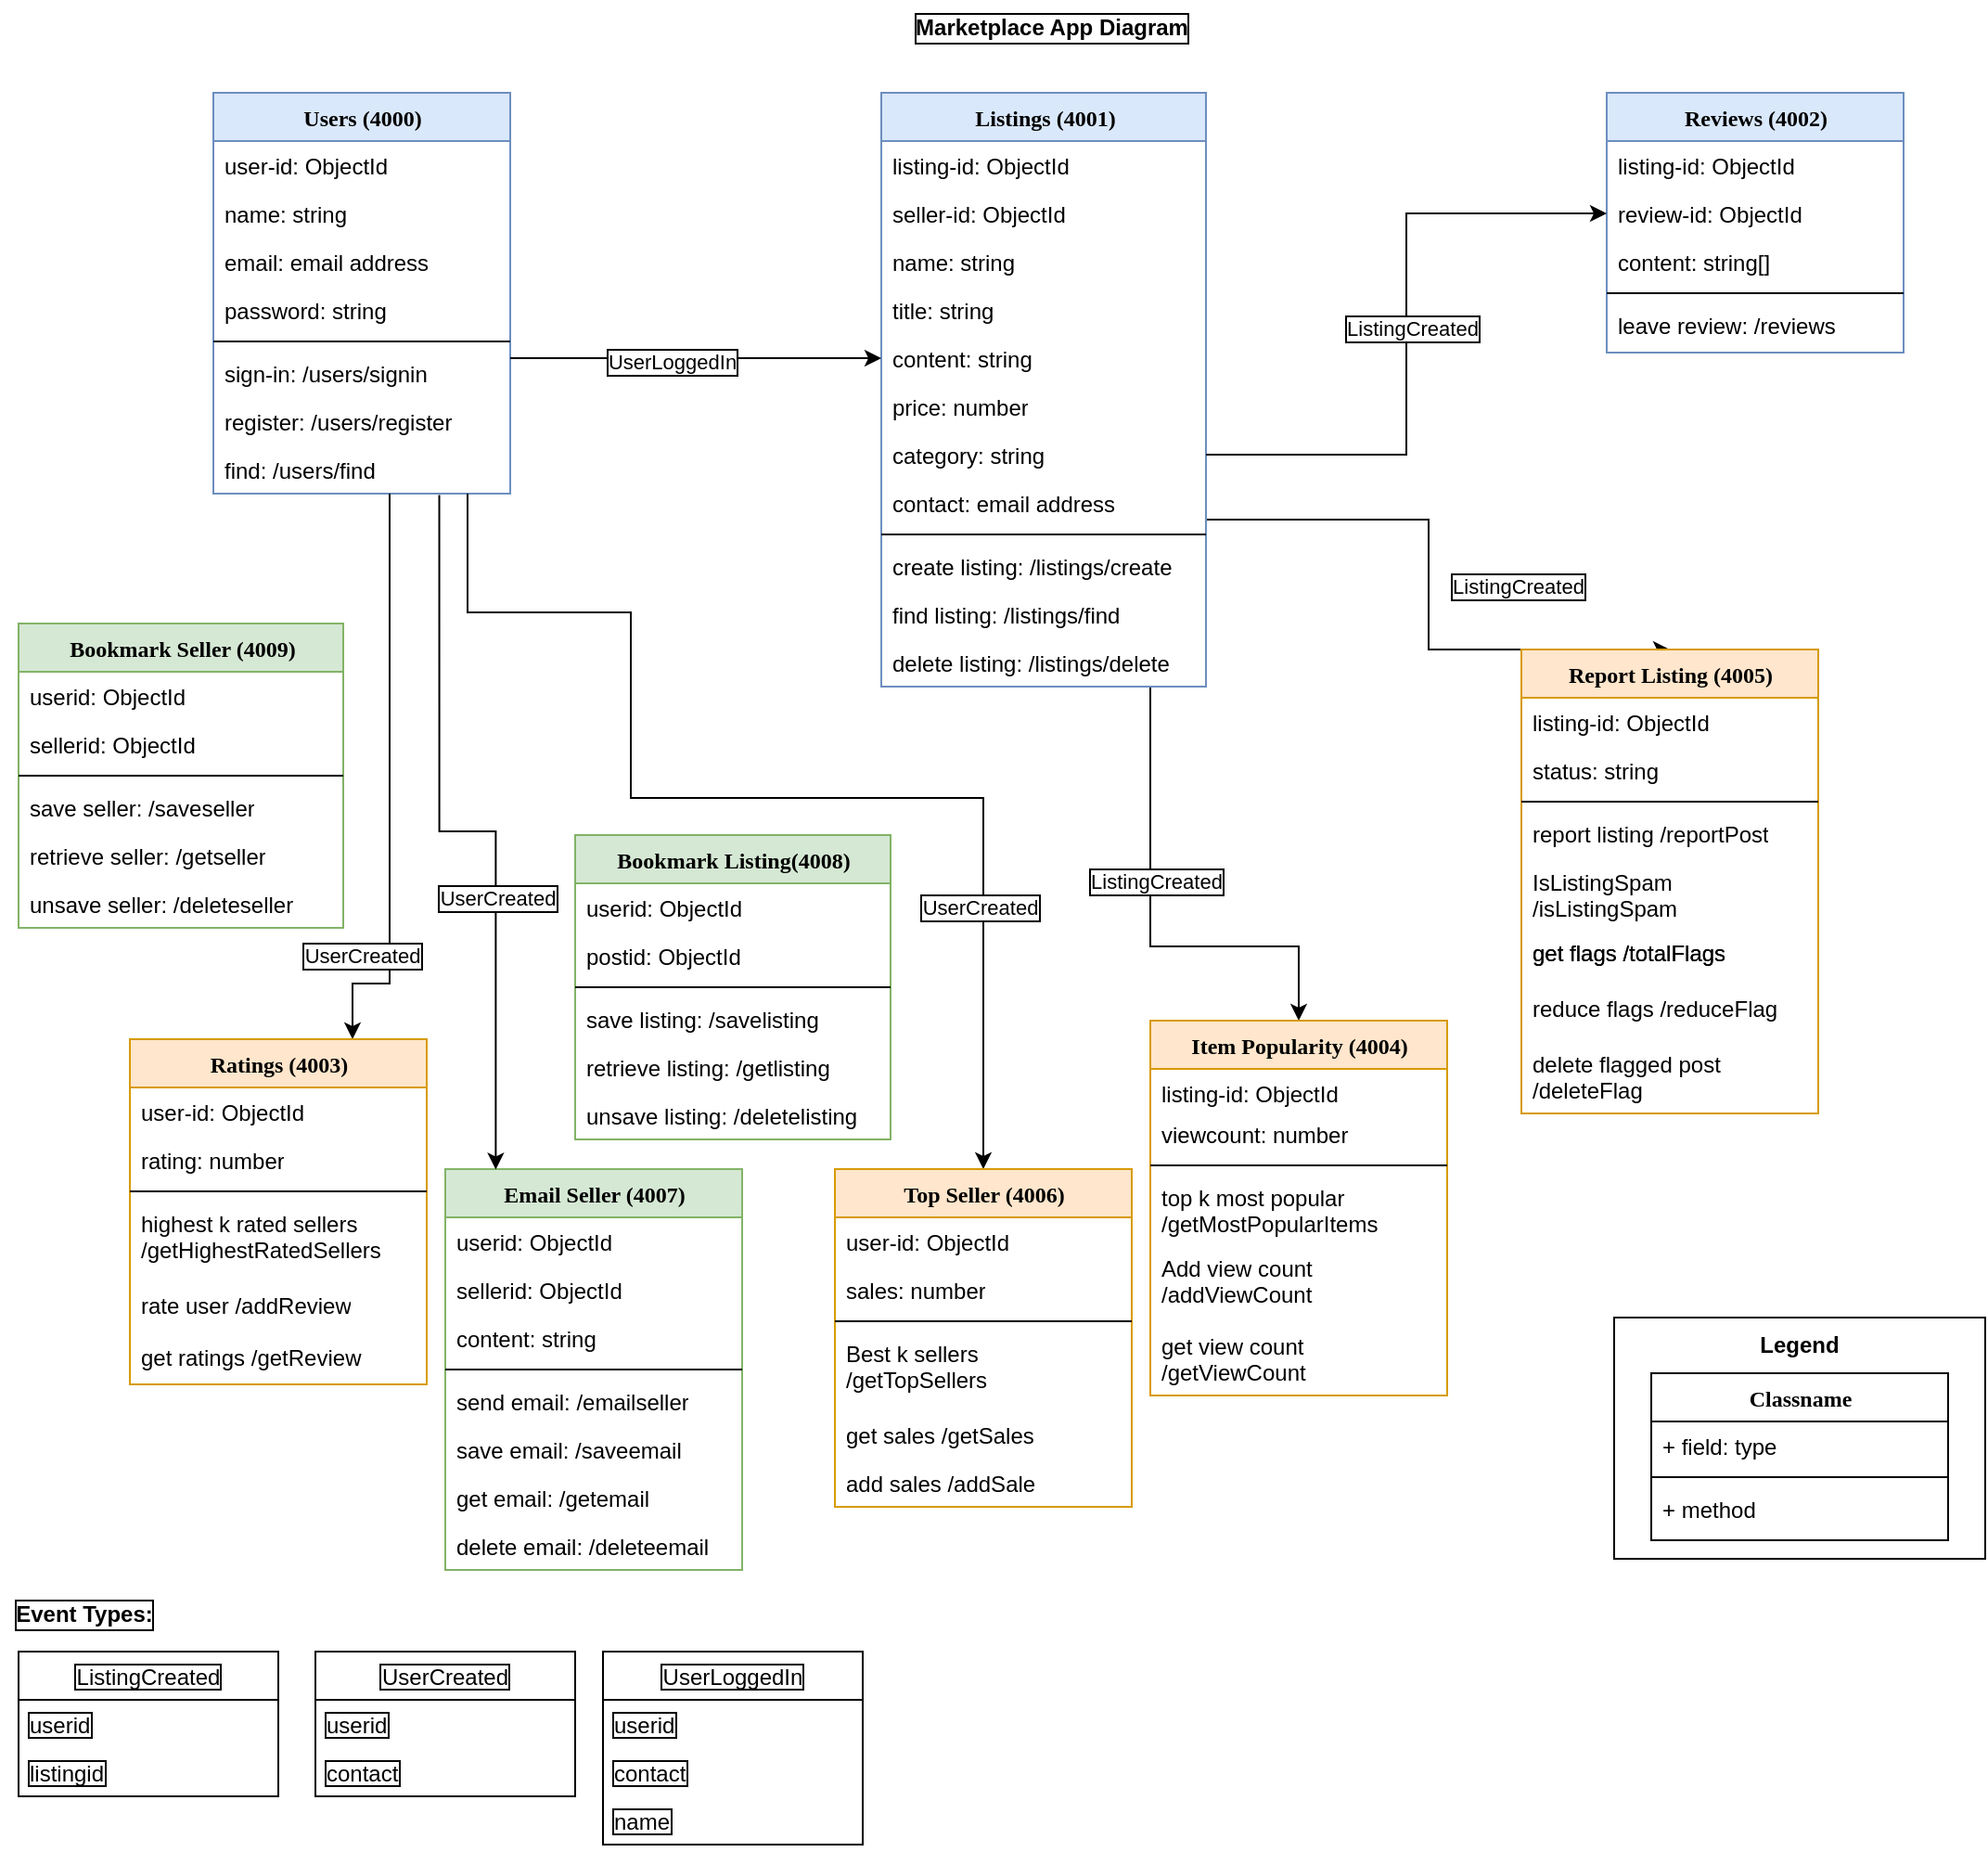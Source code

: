 <mxfile>
    <diagram name="Page-1" id="9f46799a-70d6-7492-0946-bef42562c5a5">
        <mxGraphModel dx="690" dy="275" grid="1" gridSize="10" guides="1" tooltips="1" connect="1" arrows="1" fold="1" page="1" pageScale="1" pageWidth="1100" pageHeight="850" background="none" math="0" shadow="0">
            <root>
                <mxCell id="0"/>
                <mxCell id="1" parent="0"/>
                <mxCell id="qJRTWYBc6lhpywnad3Sx-62" value="" style="whiteSpace=wrap;html=1;rounded=0;fontColor=#000000;labelBorderColor=none;" parent="1" vertex="1">
                    <mxGeometry x="880" y="710" width="200" height="130" as="geometry"/>
                </mxCell>
                <mxCell id="78961159f06e98e8-17" value="Users (4000)" style="swimlane;html=1;fontStyle=1;align=center;verticalAlign=top;childLayout=stackLayout;horizontal=1;startSize=26;horizontalStack=0;resizeParent=1;resizeLast=0;collapsible=1;marginBottom=0;swimlaneFillColor=#ffffff;shadow=0;comic=0;labelBackgroundColor=none;strokeWidth=1;fillColor=#dae8fc;fontFamily=Verdana;fontSize=12;rounded=0;labelBorderColor=none;strokeColor=#6c8ebf;" parent="1" vertex="1">
                    <mxGeometry x="125" y="50" width="160" height="216" as="geometry"/>
                </mxCell>
                <mxCell id="qSxMLoprXzhvyircoqva-6" value="user-id: ObjectId" style="text;html=1;strokeColor=none;fillColor=none;align=left;verticalAlign=top;spacingLeft=4;spacingRight=4;whiteSpace=wrap;overflow=hidden;rotatable=0;points=[[0,0.5],[1,0.5]];portConstraint=eastwest;rounded=0;fontColor=#000000;labelBorderColor=none;" parent="78961159f06e98e8-17" vertex="1">
                    <mxGeometry y="26" width="160" height="26" as="geometry"/>
                </mxCell>
                <mxCell id="78961159f06e98e8-21" value="&lt;div&gt;name: string&lt;/div&gt;&lt;div&gt;&lt;br&gt;&lt;/div&gt;" style="text;html=1;strokeColor=none;fillColor=none;align=left;verticalAlign=top;spacingLeft=4;spacingRight=4;whiteSpace=wrap;overflow=hidden;rotatable=0;points=[[0,0.5],[1,0.5]];portConstraint=eastwest;rounded=0;fontColor=#000000;labelBackgroundColor=none;labelBorderColor=none;" parent="78961159f06e98e8-17" vertex="1">
                    <mxGeometry y="52" width="160" height="26" as="geometry"/>
                </mxCell>
                <mxCell id="78961159f06e98e8-23" value="email: email address" style="text;html=1;strokeColor=none;fillColor=none;align=left;verticalAlign=top;spacingLeft=4;spacingRight=4;whiteSpace=wrap;overflow=hidden;rotatable=0;points=[[0,0.5],[1,0.5]];portConstraint=eastwest;rounded=0;fontColor=#000000;labelBorderColor=none;" parent="78961159f06e98e8-17" vertex="1">
                    <mxGeometry y="78" width="160" height="26" as="geometry"/>
                </mxCell>
                <mxCell id="78961159f06e98e8-25" value="&lt;div&gt;password: string&lt;/div&gt;&lt;div&gt;&lt;br&gt;&lt;/div&gt;" style="text;html=1;strokeColor=none;fillColor=none;align=left;verticalAlign=top;spacingLeft=4;spacingRight=4;whiteSpace=wrap;overflow=hidden;rotatable=0;points=[[0,0.5],[1,0.5]];portConstraint=eastwest;rounded=0;fontColor=#000000;labelBorderColor=none;" parent="78961159f06e98e8-17" vertex="1">
                    <mxGeometry y="104" width="160" height="26" as="geometry"/>
                </mxCell>
                <mxCell id="78961159f06e98e8-19" value="" style="line;html=1;strokeWidth=1;fillColor=none;align=left;verticalAlign=middle;spacingTop=-1;spacingLeft=3;spacingRight=3;rotatable=0;labelPosition=right;points=[];portConstraint=eastwest;rounded=0;fontColor=#000000;labelBorderColor=none;strokeColor=#000000;" parent="78961159f06e98e8-17" vertex="1">
                    <mxGeometry y="130" width="160" height="8" as="geometry"/>
                </mxCell>
                <mxCell id="78961159f06e98e8-20" value="sign-in: /users/signin" style="text;html=1;strokeColor=none;fillColor=none;align=left;verticalAlign=top;spacingLeft=4;spacingRight=4;whiteSpace=wrap;overflow=hidden;rotatable=0;points=[[0,0.5],[1,0.5]];portConstraint=eastwest;rounded=0;fontColor=#000000;labelBorderColor=none;" parent="78961159f06e98e8-17" vertex="1">
                    <mxGeometry y="138" width="160" height="26" as="geometry"/>
                </mxCell>
                <mxCell id="98" value="&lt;div&gt;register: /users/register&lt;/div&gt;&lt;div&gt;&lt;br&gt;&lt;/div&gt;&lt;div&gt;&lt;br&gt;&lt;/div&gt;" style="text;html=1;strokeColor=none;fillColor=none;align=left;verticalAlign=top;spacingLeft=4;spacingRight=4;whiteSpace=wrap;overflow=hidden;rotatable=0;points=[[0,0.5],[1,0.5]];portConstraint=eastwest;rounded=0;fontColor=#000000;labelBorderColor=none;" parent="78961159f06e98e8-17" vertex="1">
                    <mxGeometry y="164" width="160" height="26" as="geometry"/>
                </mxCell>
                <mxCell id="78961159f06e98e8-27" value="&lt;div&gt;find: /users/find&lt;/div&gt;&lt;div&gt;&lt;br&gt;&lt;/div&gt;&lt;div&gt;&lt;br&gt;&lt;/div&gt;" style="text;html=1;strokeColor=none;fillColor=none;align=left;verticalAlign=top;spacingLeft=4;spacingRight=4;whiteSpace=wrap;overflow=hidden;rotatable=0;points=[[0,0.5],[1,0.5]];portConstraint=eastwest;rounded=0;fontColor=#000000;labelBorderColor=none;" parent="78961159f06e98e8-17" vertex="1">
                    <mxGeometry y="190" width="160" height="26" as="geometry"/>
                </mxCell>
                <mxCell id="qJRTWYBc6lhpywnad3Sx-26" style="edgeStyle=orthogonalEdgeStyle;orthogonalLoop=1;jettySize=auto;html=1;exitX=0.5;exitY=0;exitDx=0;exitDy=0;rounded=0;fontColor=#000000;labelBorderColor=none;startArrow=classic;startFill=1;endArrow=none;endFill=0;" parent="1" source="78961159f06e98e8-108" target="78961159f06e98e8-30" edge="1">
                    <mxGeometry relative="1" as="geometry">
                        <Array as="points">
                            <mxPoint x="710" y="510"/>
                            <mxPoint x="630" y="510"/>
                        </Array>
                    </mxGeometry>
                </mxCell>
                <mxCell id="32" value="ListingCreated" style="edgeLabel;html=1;align=center;verticalAlign=middle;resizable=0;points=[];labelBorderColor=default;" parent="qJRTWYBc6lhpywnad3Sx-26" connectable="0" vertex="1">
                    <mxGeometry x="0.729" y="-3" relative="1" as="geometry">
                        <mxPoint y="70" as="offset"/>
                    </mxGeometry>
                </mxCell>
                <mxCell id="15" style="edgeStyle=orthogonalEdgeStyle;html=1;entryX=0.5;entryY=0;entryDx=0;entryDy=0;rounded=0;" parent="1" source="78961159f06e98e8-30" target="78961159f06e98e8-82" edge="1">
                    <mxGeometry relative="1" as="geometry">
                        <Array as="points">
                            <mxPoint x="780" y="280"/>
                        </Array>
                    </mxGeometry>
                </mxCell>
                <mxCell id="31" value="ListingCreated" style="edgeLabel;html=1;align=center;verticalAlign=middle;resizable=0;points=[];labelBorderColor=default;" parent="15" connectable="0" vertex="1">
                    <mxGeometry x="-0.191" y="1" relative="1" as="geometry">
                        <mxPoint x="47" y="26" as="offset"/>
                    </mxGeometry>
                </mxCell>
                <mxCell id="78961159f06e98e8-30" value="Listings (4001)" style="swimlane;html=1;fontStyle=1;align=center;verticalAlign=top;childLayout=stackLayout;horizontal=1;startSize=26;horizontalStack=0;resizeParent=1;resizeLast=0;collapsible=1;marginBottom=0;swimlaneFillColor=#ffffff;shadow=0;comic=0;labelBackgroundColor=none;strokeWidth=1;fillColor=#dae8fc;fontFamily=Verdana;fontSize=12;rounded=0;labelBorderColor=none;strokeColor=#6c8ebf;" parent="1" vertex="1">
                    <mxGeometry x="485" y="50" width="175" height="320" as="geometry">
                        <mxRectangle x="450" y="40" width="90" height="30" as="alternateBounds"/>
                    </mxGeometry>
                </mxCell>
                <mxCell id="qJRTWYBc6lhpywnad3Sx-27" value="listing-id: ObjectId" style="text;html=1;strokeColor=none;fillColor=none;align=left;verticalAlign=top;spacingLeft=4;spacingRight=4;whiteSpace=wrap;overflow=hidden;rotatable=0;points=[[0,0.5],[1,0.5]];portConstraint=eastwest;rounded=0;fontColor=#000000;labelBorderColor=none;" parent="78961159f06e98e8-30" vertex="1">
                    <mxGeometry y="26" width="175" height="26" as="geometry"/>
                </mxCell>
                <mxCell id="48" value="seller-id: ObjectId" style="text;html=1;strokeColor=none;fillColor=none;align=left;verticalAlign=top;spacingLeft=4;spacingRight=4;whiteSpace=wrap;overflow=hidden;rotatable=0;points=[[0,0.5],[1,0.5]];portConstraint=eastwest;rounded=0;fontColor=#000000;labelBorderColor=none;" parent="78961159f06e98e8-30" vertex="1">
                    <mxGeometry y="52" width="175" height="26" as="geometry"/>
                </mxCell>
                <mxCell id="68" value="name: string" style="text;html=1;strokeColor=none;fillColor=none;align=left;verticalAlign=top;spacingLeft=4;spacingRight=4;whiteSpace=wrap;overflow=hidden;rotatable=0;points=[[0,0.5],[1,0.5]];portConstraint=eastwest;rounded=0;fontColor=#000000;labelBorderColor=none;" parent="78961159f06e98e8-30" vertex="1">
                    <mxGeometry y="78" width="175" height="26" as="geometry"/>
                </mxCell>
                <mxCell id="78961159f06e98e8-31" value="&lt;div&gt;title: string&lt;br&gt;&lt;/div&gt;&lt;div&gt;&lt;br&gt;&lt;/div&gt;" style="text;html=1;strokeColor=none;fillColor=none;align=left;verticalAlign=top;spacingLeft=4;spacingRight=4;whiteSpace=wrap;overflow=hidden;rotatable=0;points=[[0,0.5],[1,0.5]];portConstraint=eastwest;rounded=0;fontColor=#000000;labelBorderColor=none;" parent="78961159f06e98e8-30" vertex="1">
                    <mxGeometry y="104" width="175" height="26" as="geometry"/>
                </mxCell>
                <mxCell id="78961159f06e98e8-32" value="&lt;div&gt;content: string&lt;/div&gt;&lt;div&gt;&lt;br&gt;&lt;/div&gt;&lt;div&gt;&lt;br&gt;&lt;/div&gt;" style="text;html=1;strokeColor=none;fillColor=none;align=left;verticalAlign=top;spacingLeft=4;spacingRight=4;whiteSpace=wrap;overflow=hidden;rotatable=0;points=[[0,0.5],[1,0.5]];portConstraint=eastwest;rounded=0;fontColor=#000000;labelBorderColor=none;" parent="78961159f06e98e8-30" vertex="1">
                    <mxGeometry y="130" width="175" height="26" as="geometry"/>
                </mxCell>
                <mxCell id="78961159f06e98e8-34" value="&lt;div&gt;price: number&lt;/div&gt;" style="text;html=1;strokeColor=none;fillColor=none;align=left;verticalAlign=top;spacingLeft=4;spacingRight=4;whiteSpace=wrap;overflow=hidden;rotatable=0;points=[[0,0.5],[1,0.5]];portConstraint=eastwest;rounded=0;fontColor=#000000;labelBorderColor=none;" parent="78961159f06e98e8-30" vertex="1">
                    <mxGeometry y="156" width="175" height="26" as="geometry"/>
                </mxCell>
                <mxCell id="78961159f06e98e8-36" value="&lt;div&gt;category: string&lt;/div&gt;" style="text;html=1;strokeColor=none;fillColor=none;align=left;verticalAlign=top;spacingLeft=4;spacingRight=4;whiteSpace=wrap;overflow=hidden;rotatable=0;points=[[0,0.5],[1,0.5]];portConstraint=eastwest;rounded=0;fontColor=#000000;labelBorderColor=none;" parent="78961159f06e98e8-30" vertex="1">
                    <mxGeometry y="182" width="175" height="26" as="geometry"/>
                </mxCell>
                <mxCell id="35" value="contact: email address" style="text;html=1;strokeColor=none;fillColor=none;align=left;verticalAlign=top;spacingLeft=4;spacingRight=4;whiteSpace=wrap;overflow=hidden;rotatable=0;points=[[0,0.5],[1,0.5]];portConstraint=eastwest;rounded=0;fontColor=#000000;labelBorderColor=none;" parent="78961159f06e98e8-30" vertex="1">
                    <mxGeometry y="208" width="175" height="26" as="geometry"/>
                </mxCell>
                <mxCell id="78961159f06e98e8-38" value="" style="line;html=1;strokeWidth=1;fillColor=none;align=left;verticalAlign=middle;spacingTop=-1;spacingLeft=3;spacingRight=3;rotatable=0;labelPosition=right;points=[];portConstraint=eastwest;rounded=0;fontColor=#000000;labelBorderColor=none;" parent="78961159f06e98e8-30" vertex="1">
                    <mxGeometry y="234" width="175" height="8" as="geometry"/>
                </mxCell>
                <mxCell id="78961159f06e98e8-39" value="&lt;div&gt;create listing: /listings/&lt;span&gt;create&lt;/span&gt;&lt;/div&gt;" style="text;html=1;strokeColor=none;fillColor=none;align=left;verticalAlign=top;spacingLeft=4;spacingRight=4;whiteSpace=wrap;overflow=hidden;rotatable=0;points=[[0,0.5],[1,0.5]];portConstraint=eastwest;rounded=0;fontColor=#000000;labelBorderColor=none;" parent="78961159f06e98e8-30" vertex="1">
                    <mxGeometry y="242" width="175" height="26" as="geometry"/>
                </mxCell>
                <mxCell id="78961159f06e98e8-40" value="find listing: /listings/find" style="text;html=1;strokeColor=none;fillColor=none;align=left;verticalAlign=top;spacingLeft=4;spacingRight=4;whiteSpace=wrap;overflow=hidden;rotatable=0;points=[[0,0.5],[1,0.5]];portConstraint=eastwest;rounded=0;fontColor=#000000;labelBorderColor=none;" parent="78961159f06e98e8-30" vertex="1">
                    <mxGeometry y="268" width="175" height="26" as="geometry"/>
                </mxCell>
                <mxCell id="104" value="delete listing: /listings/delete" style="text;html=1;strokeColor=none;fillColor=none;align=left;verticalAlign=top;spacingLeft=4;spacingRight=4;whiteSpace=wrap;overflow=hidden;rotatable=0;points=[[0,0.5],[1,0.5]];portConstraint=eastwest;rounded=0;fontColor=#000000;labelBorderColor=none;" parent="78961159f06e98e8-30" vertex="1">
                    <mxGeometry y="294" width="175" height="26" as="geometry"/>
                </mxCell>
                <mxCell id="78961159f06e98e8-43" value="Reviews (4002)" style="swimlane;html=1;fontStyle=1;align=center;verticalAlign=top;childLayout=stackLayout;horizontal=1;startSize=26;horizontalStack=0;resizeParent=1;resizeLast=0;collapsible=1;marginBottom=0;swimlaneFillColor=#ffffff;shadow=0;comic=0;labelBackgroundColor=none;strokeWidth=1;fillColor=#dae8fc;fontFamily=Verdana;fontSize=12;rounded=0;labelBorderColor=none;strokeColor=#6c8ebf;" parent="1" vertex="1">
                    <mxGeometry x="876" y="50" width="160" height="140" as="geometry"/>
                </mxCell>
                <mxCell id="qJRTWYBc6lhpywnad3Sx-29" value="listing-id: ObjectId" style="text;html=1;strokeColor=none;fillColor=none;align=left;verticalAlign=top;spacingLeft=4;spacingRight=4;whiteSpace=wrap;overflow=hidden;rotatable=0;points=[[0,0.5],[1,0.5]];portConstraint=eastwest;rounded=0;fontColor=#000000;labelBorderColor=none;" parent="78961159f06e98e8-43" vertex="1">
                    <mxGeometry y="26" width="160" height="26" as="geometry"/>
                </mxCell>
                <mxCell id="78961159f06e98e8-44" value="review-id: ObjectId" style="text;html=1;strokeColor=none;fillColor=none;align=left;verticalAlign=top;spacingLeft=4;spacingRight=4;whiteSpace=wrap;overflow=hidden;rotatable=0;points=[[0,0.5],[1,0.5]];portConstraint=eastwest;rounded=0;fontColor=#000000;labelBorderColor=none;" parent="78961159f06e98e8-43" vertex="1">
                    <mxGeometry y="52" width="160" height="26" as="geometry"/>
                </mxCell>
                <mxCell id="78961159f06e98e8-50" value="content: string[]" style="text;html=1;strokeColor=none;fillColor=none;align=left;verticalAlign=top;spacingLeft=4;spacingRight=4;whiteSpace=wrap;overflow=hidden;rotatable=0;points=[[0,0.5],[1,0.5]];portConstraint=eastwest;rounded=0;fontColor=#000000;labelBorderColor=none;" parent="78961159f06e98e8-43" vertex="1">
                    <mxGeometry y="78" width="160" height="26" as="geometry"/>
                </mxCell>
                <mxCell id="78961159f06e98e8-51" value="" style="line;html=1;strokeWidth=1;fillColor=none;align=left;verticalAlign=middle;spacingTop=-1;spacingLeft=3;spacingRight=3;rotatable=0;labelPosition=right;points=[];portConstraint=eastwest;rounded=0;fontColor=#000000;labelBorderColor=none;" parent="78961159f06e98e8-43" vertex="1">
                    <mxGeometry y="104" width="160" height="8" as="geometry"/>
                </mxCell>
                <mxCell id="78961159f06e98e8-52" value="leave review: /reviews" style="text;html=1;strokeColor=none;fillColor=none;align=left;verticalAlign=top;spacingLeft=4;spacingRight=4;whiteSpace=wrap;overflow=hidden;rotatable=0;points=[[0,0.5],[1,0.5]];portConstraint=eastwest;rounded=0;fontColor=#000000;labelBorderColor=none;" parent="78961159f06e98e8-43" vertex="1">
                    <mxGeometry y="112" width="160" height="26" as="geometry"/>
                </mxCell>
                <mxCell id="78961159f06e98e8-56" value="Bookmark Seller (4009)" style="swimlane;html=1;fontStyle=1;align=center;verticalAlign=top;childLayout=stackLayout;horizontal=1;startSize=26;horizontalStack=0;resizeParent=1;resizeLast=0;collapsible=1;marginBottom=0;swimlaneFillColor=#ffffff;shadow=0;comic=0;labelBackgroundColor=none;strokeWidth=1;fillColor=#d5e8d4;fontFamily=Verdana;fontSize=12;rounded=0;labelBorderColor=none;glass=0;strokeColor=#82b366;" parent="1" vertex="1">
                    <mxGeometry x="20" y="336" width="175" height="164" as="geometry"/>
                </mxCell>
                <mxCell id="78961159f06e98e8-57" value="&lt;font&gt;userid: ObjectId&lt;/font&gt;" style="text;html=1;align=left;verticalAlign=top;spacingLeft=4;spacingRight=4;whiteSpace=wrap;overflow=hidden;rotatable=0;points=[[0,0.5],[1,0.5]];portConstraint=eastwest;rounded=0;fontColor=#000000;labelBorderColor=none;" parent="78961159f06e98e8-56" vertex="1">
                    <mxGeometry y="26" width="175" height="26" as="geometry"/>
                </mxCell>
                <mxCell id="97" value="&lt;font&gt;sellerid: ObjectId&lt;/font&gt;" style="text;html=1;align=left;verticalAlign=top;spacingLeft=4;spacingRight=4;whiteSpace=wrap;overflow=hidden;rotatable=0;points=[[0,0.5],[1,0.5]];portConstraint=eastwest;rounded=0;fontColor=#000000;labelBorderColor=none;" parent="78961159f06e98e8-56" vertex="1">
                    <mxGeometry y="52" width="175" height="26" as="geometry"/>
                </mxCell>
                <mxCell id="78961159f06e98e8-64" value="" style="line;html=1;strokeWidth=1;fillColor=none;align=left;verticalAlign=middle;spacingTop=-1;spacingLeft=3;spacingRight=3;rotatable=0;labelPosition=right;points=[];portConstraint=eastwest;rounded=0;fontColor=#000000;labelBorderColor=none;" parent="78961159f06e98e8-56" vertex="1">
                    <mxGeometry y="78" width="175" height="8" as="geometry"/>
                </mxCell>
                <mxCell id="78961159f06e98e8-65" value="save seller: /saveseller" style="text;html=1;strokeColor=none;fillColor=none;align=left;verticalAlign=top;spacingLeft=4;spacingRight=4;whiteSpace=wrap;overflow=hidden;rotatable=0;points=[[0,0.5],[1,0.5]];portConstraint=eastwest;rounded=0;fontColor=#000000;labelBorderColor=none;" parent="78961159f06e98e8-56" vertex="1">
                    <mxGeometry y="86" width="175" height="26" as="geometry"/>
                </mxCell>
                <mxCell id="78961159f06e98e8-66" value="retrieve seller: /getseller" style="text;html=1;strokeColor=none;fillColor=none;align=left;verticalAlign=top;spacingLeft=4;spacingRight=4;whiteSpace=wrap;overflow=hidden;rotatable=0;points=[[0,0.5],[1,0.5]];portConstraint=eastwest;rounded=0;fontColor=#000000;labelBorderColor=none;" parent="78961159f06e98e8-56" vertex="1">
                    <mxGeometry y="112" width="175" height="26" as="geometry"/>
                </mxCell>
                <mxCell id="105" value="unsave seller: /deleteseller" style="text;html=1;strokeColor=none;fillColor=none;align=left;verticalAlign=top;spacingLeft=4;spacingRight=4;whiteSpace=wrap;overflow=hidden;rotatable=0;points=[[0,0.5],[1,0.5]];portConstraint=eastwest;rounded=0;fontColor=#000000;labelBorderColor=none;" parent="78961159f06e98e8-56" vertex="1">
                    <mxGeometry y="138" width="175" height="26" as="geometry"/>
                </mxCell>
                <mxCell id="78961159f06e98e8-69" value="Bookmark Listing(4008)" style="swimlane;html=1;fontStyle=1;align=center;verticalAlign=top;childLayout=stackLayout;horizontal=1;startSize=26;horizontalStack=0;resizeParent=1;resizeLast=0;collapsible=1;marginBottom=0;swimlaneFillColor=#ffffff;shadow=0;comic=0;labelBackgroundColor=none;strokeWidth=1;fillColor=#d5e8d4;fontFamily=Verdana;fontSize=12;rounded=0;labelBorderColor=none;strokeColor=#82b366;" parent="1" vertex="1">
                    <mxGeometry x="320" y="450" width="170" height="164" as="geometry">
                        <mxRectangle x="350" y="370" width="150" height="30" as="alternateBounds"/>
                    </mxGeometry>
                </mxCell>
                <mxCell id="93" value="userid: ObjectId" style="text;html=1;strokeColor=none;fillColor=none;align=left;verticalAlign=top;spacingLeft=4;spacingRight=4;whiteSpace=wrap;overflow=hidden;rotatable=0;points=[[0,0.5],[1,0.5]];portConstraint=eastwest;rounded=0;fontColor=#000000;labelBorderColor=none;" parent="78961159f06e98e8-69" vertex="1">
                    <mxGeometry y="26" width="170" height="26" as="geometry"/>
                </mxCell>
                <mxCell id="5" value="postid: ObjectId" style="text;html=1;strokeColor=none;fillColor=none;align=left;verticalAlign=top;spacingLeft=4;spacingRight=4;whiteSpace=wrap;overflow=hidden;rotatable=0;points=[[0,0.5],[1,0.5]];portConstraint=eastwest;rounded=0;fontColor=#000000;labelBorderColor=none;" parent="78961159f06e98e8-69" vertex="1">
                    <mxGeometry y="52" width="170" height="26" as="geometry"/>
                </mxCell>
                <mxCell id="78961159f06e98e8-77" value="" style="line;html=1;strokeWidth=1;fillColor=none;align=left;verticalAlign=middle;spacingTop=-1;spacingLeft=3;spacingRight=3;rotatable=0;labelPosition=right;points=[];portConstraint=eastwest;rounded=0;fontColor=#000000;labelBorderColor=none;" parent="78961159f06e98e8-69" vertex="1">
                    <mxGeometry y="78" width="170" height="8" as="geometry"/>
                </mxCell>
                <mxCell id="78961159f06e98e8-78" value="save listing: /savelisting" style="text;html=1;strokeColor=none;fillColor=none;align=left;verticalAlign=top;spacingLeft=4;spacingRight=4;whiteSpace=wrap;overflow=hidden;rotatable=0;points=[[0,0.5],[1,0.5]];portConstraint=eastwest;rounded=0;fontColor=#000000;labelBorderColor=none;" parent="78961159f06e98e8-69" vertex="1">
                    <mxGeometry y="86" width="170" height="26" as="geometry"/>
                </mxCell>
                <mxCell id="78961159f06e98e8-79" value="&lt;div&gt;retrieve listing: /getlisting&lt;/div&gt;&lt;div&gt;&lt;br&gt;&lt;/div&gt;" style="text;html=1;strokeColor=none;fillColor=none;align=left;verticalAlign=top;spacingLeft=4;spacingRight=4;whiteSpace=wrap;overflow=hidden;rotatable=0;points=[[0,0.5],[1,0.5]];portConstraint=eastwest;rounded=0;fontColor=#000000;labelBorderColor=none;" parent="78961159f06e98e8-69" vertex="1">
                    <mxGeometry y="112" width="170" height="26" as="geometry"/>
                </mxCell>
                <mxCell id="106" value="&lt;div&gt;unsave listing: /deletelisting&lt;/div&gt;&lt;div&gt;&lt;br&gt;&lt;/div&gt;" style="text;html=1;strokeColor=none;fillColor=none;align=left;verticalAlign=top;spacingLeft=4;spacingRight=4;whiteSpace=wrap;overflow=hidden;rotatable=0;points=[[0,0.5],[1,0.5]];portConstraint=eastwest;rounded=0;fontColor=#000000;labelBorderColor=none;" parent="78961159f06e98e8-69" vertex="1">
                    <mxGeometry y="138" width="170" height="26" as="geometry"/>
                </mxCell>
                <mxCell id="78961159f06e98e8-82" value="Report Listing (4005)" style="swimlane;html=1;fontStyle=1;align=center;verticalAlign=top;childLayout=stackLayout;horizontal=1;startSize=26;horizontalStack=0;resizeParent=1;resizeLast=0;collapsible=1;marginBottom=0;swimlaneFillColor=#ffffff;shadow=0;comic=0;labelBackgroundColor=none;strokeWidth=1;fillColor=#ffe6cc;fontFamily=Verdana;fontSize=12;rounded=0;labelBorderColor=none;strokeColor=#d79b00;" parent="1" vertex="1">
                    <mxGeometry x="830" y="350" width="160" height="250" as="geometry">
                        <mxRectangle x="450" y="505" width="130" height="30" as="alternateBounds"/>
                    </mxGeometry>
                </mxCell>
                <mxCell id="78961159f06e98e8-83" value="listing-id: ObjectId" style="text;html=1;strokeColor=none;fillColor=none;align=left;verticalAlign=top;spacingLeft=4;spacingRight=4;whiteSpace=wrap;overflow=hidden;rotatable=0;points=[[0,0.5],[1,0.5]];portConstraint=eastwest;rounded=0;fontColor=#000000;labelBorderColor=none;" parent="78961159f06e98e8-82" vertex="1">
                    <mxGeometry y="26" width="160" height="26" as="geometry"/>
                </mxCell>
                <mxCell id="78961159f06e98e8-84" value="status: string" style="text;html=1;strokeColor=none;fillColor=none;align=left;verticalAlign=top;spacingLeft=4;spacingRight=4;whiteSpace=wrap;overflow=hidden;rotatable=0;points=[[0,0.5],[1,0.5]];portConstraint=eastwest;rounded=0;fontColor=#000000;labelBorderColor=none;" parent="78961159f06e98e8-82" vertex="1">
                    <mxGeometry y="52" width="160" height="26" as="geometry"/>
                </mxCell>
                <mxCell id="78961159f06e98e8-90" value="" style="line;html=1;strokeWidth=1;fillColor=none;align=left;verticalAlign=middle;spacingTop=-1;spacingLeft=3;spacingRight=3;rotatable=0;labelPosition=right;points=[];portConstraint=eastwest;rounded=0;fontColor=#000000;labelBorderColor=none;" parent="78961159f06e98e8-82" vertex="1">
                    <mxGeometry y="78" width="160" height="8" as="geometry"/>
                </mxCell>
                <mxCell id="78961159f06e98e8-94" value="report listing /reportPost" style="text;html=1;strokeColor=none;fillColor=none;align=left;verticalAlign=top;spacingLeft=4;spacingRight=4;whiteSpace=wrap;overflow=hidden;rotatable=0;points=[[0,0.5],[1,0.5]];portConstraint=eastwest;rounded=0;fontColor=#000000;labelBorderColor=none;" parent="78961159f06e98e8-82" vertex="1">
                    <mxGeometry y="86" width="160" height="26" as="geometry"/>
                </mxCell>
                <mxCell id="81" value="IsListingSpam /isListingSpam" style="text;html=1;strokeColor=none;fillColor=none;align=left;verticalAlign=top;spacingLeft=4;spacingRight=4;whiteSpace=wrap;overflow=hidden;rotatable=0;points=[[0,0.5],[1,0.5]];portConstraint=eastwest;rounded=0;fontColor=#000000;labelBorderColor=none;" parent="78961159f06e98e8-82" vertex="1">
                    <mxGeometry y="112" width="160" height="38" as="geometry"/>
                </mxCell>
                <mxCell id="116" value="get flags /totalFlags" style="text;html=1;strokeColor=none;fillColor=none;align=left;verticalAlign=top;spacingLeft=4;spacingRight=4;whiteSpace=wrap;overflow=hidden;rotatable=0;points=[[0,0.5],[1,0.5]];portConstraint=eastwest;rounded=0;fontColor=#000000;labelBorderColor=none;" vertex="1" parent="78961159f06e98e8-82">
                    <mxGeometry y="150" width="160" height="30" as="geometry"/>
                </mxCell>
                <mxCell id="117" value="reduce flags /reduceFlag" style="text;html=1;strokeColor=none;fillColor=none;align=left;verticalAlign=top;spacingLeft=4;spacingRight=4;whiteSpace=wrap;overflow=hidden;rotatable=0;points=[[0,0.5],[1,0.5]];portConstraint=eastwest;rounded=0;fontColor=#000000;labelBorderColor=none;" vertex="1" parent="78961159f06e98e8-82">
                    <mxGeometry y="180" width="160" height="30" as="geometry"/>
                </mxCell>
                <mxCell id="118" value="delete flagged post /deleteFlag" style="text;html=1;strokeColor=none;fillColor=none;align=left;verticalAlign=top;spacingLeft=4;spacingRight=4;whiteSpace=wrap;overflow=hidden;rotatable=0;points=[[0,0.5],[1,0.5]];portConstraint=eastwest;rounded=0;fontColor=#000000;labelBorderColor=none;" vertex="1" parent="78961159f06e98e8-82">
                    <mxGeometry y="210" width="160" height="40" as="geometry"/>
                </mxCell>
                <mxCell id="78961159f06e98e8-95" value="Classname" style="swimlane;html=1;fontStyle=1;align=center;verticalAlign=top;childLayout=stackLayout;horizontal=1;startSize=26;horizontalStack=0;resizeParent=1;resizeLast=0;collapsible=1;marginBottom=0;swimlaneFillColor=#ffffff;shadow=0;comic=0;labelBackgroundColor=none;strokeWidth=1;fillColor=none;fontFamily=Verdana;fontSize=12;rounded=0;fontColor=#000000;labelBorderColor=none;" parent="1" vertex="1">
                    <mxGeometry x="900" y="740" width="160" height="90" as="geometry"/>
                </mxCell>
                <mxCell id="78961159f06e98e8-96" value="+ field: type" style="text;html=1;strokeColor=none;fillColor=none;align=left;verticalAlign=top;spacingLeft=4;spacingRight=4;whiteSpace=wrap;overflow=hidden;rotatable=0;points=[[0,0.5],[1,0.5]];portConstraint=eastwest;rounded=0;fontColor=#000000;labelBorderColor=none;" parent="78961159f06e98e8-95" vertex="1">
                    <mxGeometry y="26" width="160" height="26" as="geometry"/>
                </mxCell>
                <mxCell id="78961159f06e98e8-103" value="" style="line;html=1;strokeWidth=1;fillColor=none;align=left;verticalAlign=middle;spacingTop=-1;spacingLeft=3;spacingRight=3;rotatable=0;labelPosition=right;points=[];portConstraint=eastwest;rounded=0;fontColor=#000000;labelBorderColor=none;" parent="78961159f06e98e8-95" vertex="1">
                    <mxGeometry y="52" width="160" height="8" as="geometry"/>
                </mxCell>
                <mxCell id="78961159f06e98e8-104" value="+ method" style="text;html=1;strokeColor=none;fillColor=none;align=left;verticalAlign=top;spacingLeft=4;spacingRight=4;whiteSpace=wrap;overflow=hidden;rotatable=0;points=[[0,0.5],[1,0.5]];portConstraint=eastwest;rounded=0;fontColor=#000000;labelBorderColor=none;" parent="78961159f06e98e8-95" vertex="1">
                    <mxGeometry y="60" width="160" height="26" as="geometry"/>
                </mxCell>
                <mxCell id="78961159f06e98e8-108" value="Item Popularity (4004)" style="swimlane;html=1;fontStyle=1;align=center;verticalAlign=top;childLayout=stackLayout;horizontal=1;startSize=26;horizontalStack=0;resizeParent=1;resizeLast=0;collapsible=1;marginBottom=0;swimlaneFillColor=#ffffff;shadow=0;comic=0;labelBackgroundColor=none;strokeWidth=1;fillColor=#ffe6cc;fontFamily=Verdana;fontSize=12;rounded=0;labelBorderColor=none;strokeColor=#d79b00;" parent="1" vertex="1">
                    <mxGeometry x="630" y="550" width="160" height="202" as="geometry">
                        <mxRectangle x="600" y="365" width="130" height="30" as="alternateBounds"/>
                    </mxGeometry>
                </mxCell>
                <mxCell id="78961159f06e98e8-109" value="listing-id: ObjectId" style="text;html=1;strokeColor=none;fillColor=none;align=left;verticalAlign=top;spacingLeft=4;spacingRight=4;whiteSpace=wrap;overflow=hidden;rotatable=0;points=[[0,0.5],[1,0.5]];portConstraint=eastwest;rounded=0;fontColor=#000000;labelBorderColor=none;" parent="78961159f06e98e8-108" vertex="1">
                    <mxGeometry y="26" width="160" height="22" as="geometry"/>
                </mxCell>
                <mxCell id="78961159f06e98e8-110" value="viewcount: number" style="text;html=1;strokeColor=none;fillColor=none;align=left;verticalAlign=top;spacingLeft=4;spacingRight=4;whiteSpace=wrap;overflow=hidden;rotatable=0;points=[[0,0.5],[1,0.5]];portConstraint=eastwest;rounded=0;fontColor=#000000;labelBorderColor=none;" parent="78961159f06e98e8-108" vertex="1">
                    <mxGeometry y="48" width="160" height="26" as="geometry"/>
                </mxCell>
                <mxCell id="78961159f06e98e8-116" value="" style="line;html=1;strokeWidth=1;fillColor=none;align=left;verticalAlign=middle;spacingTop=-1;spacingLeft=3;spacingRight=3;rotatable=0;labelPosition=right;points=[];portConstraint=eastwest;rounded=0;fontColor=#000000;labelBorderColor=none;" parent="78961159f06e98e8-108" vertex="1">
                    <mxGeometry y="74" width="160" height="8" as="geometry"/>
                </mxCell>
                <mxCell id="78961159f06e98e8-117" value="top k most popular /getMostPopularItems" style="text;html=1;strokeColor=none;fillColor=none;align=left;verticalAlign=top;spacingLeft=4;spacingRight=4;whiteSpace=wrap;overflow=hidden;rotatable=0;points=[[0,0.5],[1,0.5]];portConstraint=eastwest;rounded=0;fontColor=#000000;labelBorderColor=none;" parent="78961159f06e98e8-108" vertex="1">
                    <mxGeometry y="82" width="160" height="38" as="geometry"/>
                </mxCell>
                <mxCell id="80" value="Add view count /addViewCount" style="text;html=1;strokeColor=none;fillColor=none;align=left;verticalAlign=top;spacingLeft=4;spacingRight=4;whiteSpace=wrap;overflow=hidden;rotatable=0;points=[[0,0.5],[1,0.5]];portConstraint=eastwest;rounded=0;fontColor=#000000;labelBorderColor=none;" parent="78961159f06e98e8-108" vertex="1">
                    <mxGeometry y="120" width="160" height="42" as="geometry"/>
                </mxCell>
                <mxCell id="79" value="get view count /getViewCount" style="text;html=1;strokeColor=none;fillColor=none;align=left;verticalAlign=top;spacingLeft=4;spacingRight=4;whiteSpace=wrap;overflow=hidden;rotatable=0;points=[[0,0.5],[1,0.5]];portConstraint=eastwest;rounded=0;fontColor=#000000;labelBorderColor=none;" parent="78961159f06e98e8-108" vertex="1">
                    <mxGeometry y="162" width="160" height="40" as="geometry"/>
                </mxCell>
                <mxCell id="qJRTWYBc6lhpywnad3Sx-1" value="Email Seller (4007)" style="swimlane;html=1;fontStyle=1;align=center;verticalAlign=top;childLayout=stackLayout;horizontal=1;startSize=26;horizontalStack=0;resizeParent=1;resizeLast=0;collapsible=1;marginBottom=0;swimlaneFillColor=#ffffff;shadow=0;comic=0;labelBackgroundColor=none;strokeWidth=1;fillColor=#d5e8d4;fontFamily=Verdana;fontSize=12;rounded=0;labelBorderColor=none;strokeColor=#82b366;" parent="1" vertex="1">
                    <mxGeometry x="250" y="630" width="160" height="216" as="geometry">
                        <mxRectangle x="230" y="540" width="120" height="30" as="alternateBounds"/>
                    </mxGeometry>
                </mxCell>
                <mxCell id="qJRTWYBc6lhpywnad3Sx-2" value="userid: ObjectId" style="text;html=1;strokeColor=none;fillColor=none;align=left;verticalAlign=top;spacingLeft=4;spacingRight=4;whiteSpace=wrap;overflow=hidden;rotatable=0;points=[[0,0.5],[1,0.5]];portConstraint=eastwest;rounded=0;fontColor=#000000;labelBorderColor=none;" parent="qJRTWYBc6lhpywnad3Sx-1" vertex="1">
                    <mxGeometry y="26" width="160" height="26" as="geometry"/>
                </mxCell>
                <mxCell id="107" value="sellerid: ObjectId" style="text;html=1;strokeColor=none;fillColor=none;align=left;verticalAlign=top;spacingLeft=4;spacingRight=4;whiteSpace=wrap;overflow=hidden;rotatable=0;points=[[0,0.5],[1,0.5]];portConstraint=eastwest;rounded=0;fontColor=#000000;labelBorderColor=none;" parent="qJRTWYBc6lhpywnad3Sx-1" vertex="1">
                    <mxGeometry y="52" width="160" height="26" as="geometry"/>
                </mxCell>
                <mxCell id="qJRTWYBc6lhpywnad3Sx-34" value="content: string" style="text;html=1;strokeColor=none;fillColor=none;align=left;verticalAlign=top;spacingLeft=4;spacingRight=4;whiteSpace=wrap;overflow=hidden;rotatable=0;points=[[0,0.5],[1,0.5]];portConstraint=eastwest;rounded=0;fontColor=#000000;labelBorderColor=none;" parent="qJRTWYBc6lhpywnad3Sx-1" vertex="1">
                    <mxGeometry y="78" width="160" height="26" as="geometry"/>
                </mxCell>
                <mxCell id="qJRTWYBc6lhpywnad3Sx-4" value="" style="line;html=1;strokeWidth=1;fillColor=none;align=left;verticalAlign=middle;spacingTop=-1;spacingLeft=3;spacingRight=3;rotatable=0;labelPosition=right;points=[];portConstraint=eastwest;rounded=0;fontColor=#000000;labelBorderColor=none;" parent="qJRTWYBc6lhpywnad3Sx-1" vertex="1">
                    <mxGeometry y="104" width="160" height="8" as="geometry"/>
                </mxCell>
                <mxCell id="qJRTWYBc6lhpywnad3Sx-5" value="send email: /emailseller" style="text;html=1;strokeColor=none;fillColor=none;align=left;verticalAlign=top;spacingLeft=4;spacingRight=4;whiteSpace=wrap;overflow=hidden;rotatable=0;points=[[0,0.5],[1,0.5]];portConstraint=eastwest;rounded=0;fontColor=#000000;labelBorderColor=none;" parent="qJRTWYBc6lhpywnad3Sx-1" vertex="1">
                    <mxGeometry y="112" width="160" height="26" as="geometry"/>
                </mxCell>
                <mxCell id="108" value="save email: /saveemail" style="text;html=1;strokeColor=none;fillColor=none;align=left;verticalAlign=top;spacingLeft=4;spacingRight=4;whiteSpace=wrap;overflow=hidden;rotatable=0;points=[[0,0.5],[1,0.5]];portConstraint=eastwest;rounded=0;fontColor=#000000;labelBorderColor=none;" parent="qJRTWYBc6lhpywnad3Sx-1" vertex="1">
                    <mxGeometry y="138" width="160" height="26" as="geometry"/>
                </mxCell>
                <mxCell id="109" value="get email: /getemail" style="text;html=1;strokeColor=none;fillColor=none;align=left;verticalAlign=top;spacingLeft=4;spacingRight=4;whiteSpace=wrap;overflow=hidden;rotatable=0;points=[[0,0.5],[1,0.5]];portConstraint=eastwest;rounded=0;fontColor=#000000;labelBorderColor=none;" parent="qJRTWYBc6lhpywnad3Sx-1" vertex="1">
                    <mxGeometry y="164" width="160" height="26" as="geometry"/>
                </mxCell>
                <mxCell id="110" value="delete email: /deleteemail" style="text;html=1;strokeColor=none;fillColor=none;align=left;verticalAlign=top;spacingLeft=4;spacingRight=4;whiteSpace=wrap;overflow=hidden;rotatable=0;points=[[0,0.5],[1,0.5]];portConstraint=eastwest;rounded=0;fontColor=#000000;labelBorderColor=none;" parent="qJRTWYBc6lhpywnad3Sx-1" vertex="1">
                    <mxGeometry y="190" width="160" height="26" as="geometry"/>
                </mxCell>
                <mxCell id="44" style="edgeStyle=orthogonalEdgeStyle;rounded=0;html=1;exitX=0.75;exitY=0;exitDx=0;exitDy=0;startArrow=classic;startFill=1;endArrow=none;endFill=0;" parent="1" source="qJRTWYBc6lhpywnad3Sx-15" edge="1">
                    <mxGeometry relative="1" as="geometry">
                        <mxPoint x="220" y="266" as="targetPoint"/>
                        <Array as="points">
                            <mxPoint x="200" y="530"/>
                            <mxPoint x="220" y="530"/>
                            <mxPoint x="220" y="266"/>
                        </Array>
                    </mxGeometry>
                </mxCell>
                <mxCell id="45" value="UserCreated" style="edgeLabel;html=1;align=center;verticalAlign=middle;resizable=0;points=[];labelBorderColor=default;" parent="44" vertex="1" connectable="0">
                    <mxGeometry x="0.305" relative="1" as="geometry">
                        <mxPoint x="-15" y="140" as="offset"/>
                    </mxGeometry>
                </mxCell>
                <mxCell id="qJRTWYBc6lhpywnad3Sx-15" value="Ratings (4003)" style="swimlane;html=1;fontStyle=1;align=center;verticalAlign=top;childLayout=stackLayout;horizontal=1;startSize=26;horizontalStack=0;resizeParent=1;resizeLast=0;collapsible=1;marginBottom=0;swimlaneFillColor=#ffffff;shadow=0;comic=0;labelBackgroundColor=none;strokeWidth=1;fillColor=#ffe6cc;fontFamily=Verdana;fontSize=12;rounded=0;labelBorderColor=none;strokeColor=#d79b00;" parent="1" vertex="1">
                    <mxGeometry x="80" y="560" width="160" height="186" as="geometry"/>
                </mxCell>
                <mxCell id="qJRTWYBc6lhpywnad3Sx-16" value="user-id: ObjectId" style="text;html=1;strokeColor=none;fillColor=none;align=left;verticalAlign=top;spacingLeft=4;spacingRight=4;whiteSpace=wrap;overflow=hidden;rotatable=0;points=[[0,0.5],[1,0.5]];portConstraint=eastwest;rounded=0;fontColor=#000000;labelBorderColor=none;" parent="qJRTWYBc6lhpywnad3Sx-15" vertex="1">
                    <mxGeometry y="26" width="160" height="26" as="geometry"/>
                </mxCell>
                <mxCell id="qJRTWYBc6lhpywnad3Sx-17" value="rating: number" style="text;html=1;strokeColor=none;fillColor=none;align=left;verticalAlign=top;spacingLeft=4;spacingRight=4;whiteSpace=wrap;overflow=hidden;rotatable=0;points=[[0,0.5],[1,0.5]];portConstraint=eastwest;rounded=0;fontColor=#000000;labelBorderColor=none;" parent="qJRTWYBc6lhpywnad3Sx-15" vertex="1">
                    <mxGeometry y="52" width="160" height="26" as="geometry"/>
                </mxCell>
                <mxCell id="qJRTWYBc6lhpywnad3Sx-18" value="" style="line;html=1;strokeWidth=1;fillColor=none;align=left;verticalAlign=middle;spacingTop=-1;spacingLeft=3;spacingRight=3;rotatable=0;labelPosition=right;points=[];portConstraint=eastwest;rounded=0;fontColor=#000000;labelBorderColor=none;" parent="qJRTWYBc6lhpywnad3Sx-15" vertex="1">
                    <mxGeometry y="78" width="160" height="8" as="geometry"/>
                </mxCell>
                <mxCell id="29" value="highest k rated sellers /getHighestRatedSellers" style="text;html=1;strokeColor=none;fillColor=none;align=left;verticalAlign=top;spacingLeft=4;spacingRight=4;whiteSpace=wrap;overflow=hidden;rotatable=0;points=[[0,0.5],[1,0.5]];portConstraint=eastwest;rounded=0;fontColor=#000000;labelBorderColor=none;" parent="qJRTWYBc6lhpywnad3Sx-15" vertex="1">
                    <mxGeometry y="86" width="160" height="44" as="geometry"/>
                </mxCell>
                <mxCell id="qJRTWYBc6lhpywnad3Sx-19" value="rate user /addReview" style="text;html=1;strokeColor=none;fillColor=none;align=left;verticalAlign=top;spacingLeft=4;spacingRight=4;whiteSpace=wrap;overflow=hidden;rotatable=0;points=[[0,0.5],[1,0.5]];portConstraint=eastwest;rounded=0;fontColor=#000000;labelBorderColor=none;" parent="qJRTWYBc6lhpywnad3Sx-15" vertex="1">
                    <mxGeometry y="130" width="160" height="28" as="geometry"/>
                </mxCell>
                <mxCell id="78" value="get ratings /getReview" style="text;html=1;strokeColor=none;fillColor=none;align=left;verticalAlign=top;spacingLeft=4;spacingRight=4;whiteSpace=wrap;overflow=hidden;rotatable=0;points=[[0,0.5],[1,0.5]];portConstraint=eastwest;rounded=0;fontColor=#000000;labelBorderColor=none;" parent="qJRTWYBc6lhpywnad3Sx-15" vertex="1">
                    <mxGeometry y="158" width="160" height="28" as="geometry"/>
                </mxCell>
                <mxCell id="qJRTWYBc6lhpywnad3Sx-30" style="edgeStyle=orthogonalEdgeStyle;orthogonalLoop=1;jettySize=auto;html=1;rounded=0;fontColor=#000000;labelBorderColor=none;startArrow=classic;startFill=1;endArrow=none;endFill=0;entryX=1;entryY=0.5;entryDx=0;entryDy=0;" parent="1" source="78961159f06e98e8-44" target="78961159f06e98e8-36" edge="1">
                    <mxGeometry relative="1" as="geometry"/>
                </mxCell>
                <mxCell id="12" value="ListingCreated" style="edgeLabel;html=1;align=center;verticalAlign=middle;resizable=0;points=[];labelBorderColor=default;" parent="qJRTWYBc6lhpywnad3Sx-30" connectable="0" vertex="1">
                    <mxGeometry x="-0.019" y="3" relative="1" as="geometry">
                        <mxPoint as="offset"/>
                    </mxGeometry>
                </mxCell>
                <mxCell id="qJRTWYBc6lhpywnad3Sx-61" value="&lt;b&gt;Legend&lt;/b&gt;" style="text;html=1;strokeColor=none;fillColor=none;align=center;verticalAlign=middle;whiteSpace=wrap;rounded=0;fontColor=#000000;labelBorderColor=none;" parent="1" vertex="1">
                    <mxGeometry x="950" y="710" width="60" height="30" as="geometry"/>
                </mxCell>
                <mxCell id="28" value="&lt;b&gt;Marketplace App Diagram&lt;/b&gt;" style="text;html=1;strokeColor=none;fillColor=none;align=center;verticalAlign=middle;whiteSpace=wrap;rounded=0;labelBorderColor=default;" parent="1" vertex="1">
                    <mxGeometry x="492.5" width="167.5" height="30" as="geometry"/>
                </mxCell>
                <mxCell id="50" style="edgeStyle=none;rounded=0;html=1;startArrow=classic;startFill=1;endArrow=none;endFill=0;exitX=0;exitY=0.5;exitDx=0;exitDy=0;entryX=1;entryY=0.5;entryDx=0;entryDy=0;" parent="1" source="78961159f06e98e8-32" edge="1">
                    <mxGeometry relative="1" as="geometry">
                        <mxPoint x="480" y="227" as="sourcePoint"/>
                        <mxPoint x="285" y="193" as="targetPoint"/>
                    </mxGeometry>
                </mxCell>
                <mxCell id="51" value="UserLoggedIn" style="edgeLabel;html=1;align=center;verticalAlign=middle;resizable=0;points=[];labelBorderColor=default;" parent="50" vertex="1" connectable="0">
                    <mxGeometry x="0.13" y="2" relative="1" as="geometry">
                        <mxPoint as="offset"/>
                    </mxGeometry>
                </mxCell>
                <mxCell id="55" value="ListingCreated" style="swimlane;fontStyle=0;childLayout=stackLayout;horizontal=1;startSize=26;fillColor=default;horizontalStack=0;resizeParent=1;resizeParentMax=0;resizeLast=0;collapsible=1;marginBottom=0;labelBorderColor=default;shadow=0;rounded=0;" parent="1" vertex="1">
                    <mxGeometry x="20" y="890" width="140" height="78" as="geometry"/>
                </mxCell>
                <mxCell id="92" value="userid" style="text;strokeColor=none;fillColor=none;align=left;verticalAlign=top;spacingLeft=4;spacingRight=4;overflow=hidden;rotatable=0;points=[[0,0.5],[1,0.5]];portConstraint=eastwest;labelBorderColor=default;" parent="55" vertex="1">
                    <mxGeometry y="26" width="140" height="26" as="geometry"/>
                </mxCell>
                <mxCell id="56" value="listingid" style="text;strokeColor=none;fillColor=none;align=left;verticalAlign=top;spacingLeft=4;spacingRight=4;overflow=hidden;rotatable=0;points=[[0,0.5],[1,0.5]];portConstraint=eastwest;labelBorderColor=default;" parent="55" vertex="1">
                    <mxGeometry y="52" width="140" height="26" as="geometry"/>
                </mxCell>
                <mxCell id="59" value="UserCreated" style="swimlane;fontStyle=0;childLayout=stackLayout;horizontal=1;startSize=26;fillColor=default;horizontalStack=0;resizeParent=1;resizeParentMax=0;resizeLast=0;collapsible=1;marginBottom=0;rounded=0;shadow=0;labelBorderColor=default;" parent="1" vertex="1">
                    <mxGeometry x="180" y="890" width="140" height="78" as="geometry"/>
                </mxCell>
                <mxCell id="60" value="userid" style="text;strokeColor=none;fillColor=none;align=left;verticalAlign=top;spacingLeft=4;spacingRight=4;overflow=hidden;rotatable=0;points=[[0,0.5],[1,0.5]];portConstraint=eastwest;rounded=0;shadow=0;labelBorderColor=default;" parent="59" vertex="1">
                    <mxGeometry y="26" width="140" height="26" as="geometry"/>
                </mxCell>
                <mxCell id="114" value="contact" style="text;strokeColor=none;fillColor=none;align=left;verticalAlign=top;spacingLeft=4;spacingRight=4;overflow=hidden;rotatable=0;points=[[0,0.5],[1,0.5]];portConstraint=eastwest;rounded=0;shadow=0;labelBorderColor=default;" parent="59" vertex="1">
                    <mxGeometry y="52" width="140" height="26" as="geometry"/>
                </mxCell>
                <mxCell id="63" value="UserLoggedIn" style="swimlane;fontStyle=0;childLayout=stackLayout;horizontal=1;startSize=26;fillColor=none;horizontalStack=0;resizeParent=1;resizeParentMax=0;resizeLast=0;collapsible=1;marginBottom=0;rounded=0;shadow=0;labelBorderColor=default;" parent="1" vertex="1">
                    <mxGeometry x="335" y="890" width="140" height="104" as="geometry"/>
                </mxCell>
                <mxCell id="64" value="userid" style="text;strokeColor=none;fillColor=none;align=left;verticalAlign=top;spacingLeft=4;spacingRight=4;overflow=hidden;rotatable=0;points=[[0,0.5],[1,0.5]];portConstraint=eastwest;rounded=0;shadow=0;labelBorderColor=default;" parent="63" vertex="1">
                    <mxGeometry y="26" width="140" height="26" as="geometry"/>
                </mxCell>
                <mxCell id="65" value="contact" style="text;strokeColor=none;fillColor=none;align=left;verticalAlign=top;spacingLeft=4;spacingRight=4;overflow=hidden;rotatable=0;points=[[0,0.5],[1,0.5]];portConstraint=eastwest;rounded=0;shadow=0;labelBorderColor=default;" parent="63" vertex="1">
                    <mxGeometry y="52" width="140" height="26" as="geometry"/>
                </mxCell>
                <mxCell id="66" value="name" style="text;strokeColor=none;fillColor=none;align=left;verticalAlign=top;spacingLeft=4;spacingRight=4;overflow=hidden;rotatable=0;points=[[0,0.5],[1,0.5]];portConstraint=eastwest;rounded=0;shadow=0;labelBorderColor=default;" parent="63" vertex="1">
                    <mxGeometry y="78" width="140" height="26" as="geometry"/>
                </mxCell>
                <mxCell id="71" value="&lt;b&gt;Event Types:&lt;/b&gt;" style="text;html=1;align=center;verticalAlign=middle;resizable=0;points=[];autosize=1;strokeColor=none;fillColor=none;labelBorderColor=default;" parent="1" vertex="1">
                    <mxGeometry x="10" y="860" width="90" height="20" as="geometry"/>
                </mxCell>
                <mxCell id="90" style="rounded=0;html=1;entryX=0.5;entryY=0;entryDx=0;entryDy=0;startArrow=none;startFill=0;endArrow=classic;endFill=1;edgeStyle=orthogonalEdgeStyle;jumpStyle=arc;" parent="1" source="78961159f06e98e8-27" target="82" edge="1">
                    <mxGeometry relative="1" as="geometry">
                        <mxPoint x="270" y="350" as="sourcePoint"/>
                        <mxPoint x="320" y="408.0" as="targetPoint"/>
                        <Array as="points">
                            <mxPoint x="262" y="330"/>
                            <mxPoint x="350" y="330"/>
                            <mxPoint x="350" y="430"/>
                            <mxPoint x="540" y="430"/>
                        </Array>
                    </mxGeometry>
                </mxCell>
                <mxCell id="82" value="Top Seller (4006)" style="swimlane;html=1;fontStyle=1;align=center;verticalAlign=top;childLayout=stackLayout;horizontal=1;startSize=26;horizontalStack=0;resizeParent=1;resizeLast=0;collapsible=1;marginBottom=0;swimlaneFillColor=#ffffff;shadow=0;comic=0;labelBackgroundColor=none;strokeWidth=1;fillColor=#ffe6cc;fontFamily=Verdana;fontSize=12;rounded=0;labelBorderColor=none;strokeColor=#d79b00;" parent="1" vertex="1">
                    <mxGeometry x="460" y="630" width="160" height="182" as="geometry">
                        <mxRectangle x="600" y="365" width="130" height="30" as="alternateBounds"/>
                    </mxGeometry>
                </mxCell>
                <mxCell id="83" value="user-id: ObjectId" style="text;html=1;strokeColor=none;fillColor=none;align=left;verticalAlign=top;spacingLeft=4;spacingRight=4;whiteSpace=wrap;overflow=hidden;rotatable=0;points=[[0,0.5],[1,0.5]];portConstraint=eastwest;rounded=0;fontColor=#000000;labelBorderColor=none;" parent="82" vertex="1">
                    <mxGeometry y="26" width="160" height="26" as="geometry"/>
                </mxCell>
                <mxCell id="84" value="sales: number" style="text;html=1;strokeColor=none;fillColor=none;align=left;verticalAlign=top;spacingLeft=4;spacingRight=4;whiteSpace=wrap;overflow=hidden;rotatable=0;points=[[0,0.5],[1,0.5]];portConstraint=eastwest;rounded=0;fontColor=#000000;labelBorderColor=none;" parent="82" vertex="1">
                    <mxGeometry y="52" width="160" height="26" as="geometry"/>
                </mxCell>
                <mxCell id="85" value="" style="line;html=1;strokeWidth=1;fillColor=none;align=left;verticalAlign=middle;spacingTop=-1;spacingLeft=3;spacingRight=3;rotatable=0;labelPosition=right;points=[];portConstraint=eastwest;rounded=0;fontColor=#000000;labelBorderColor=none;" parent="82" vertex="1">
                    <mxGeometry y="78" width="160" height="8" as="geometry"/>
                </mxCell>
                <mxCell id="86" value="Best k sellers /getTopSellers" style="text;html=1;strokeColor=none;fillColor=none;align=left;verticalAlign=top;spacingLeft=4;spacingRight=4;whiteSpace=wrap;overflow=hidden;rotatable=0;points=[[0,0.5],[1,0.5]];portConstraint=eastwest;rounded=0;fontColor=#000000;labelBorderColor=none;" parent="82" vertex="1">
                    <mxGeometry y="86" width="160" height="44" as="geometry"/>
                </mxCell>
                <mxCell id="87" value="get sales /getSales" style="text;html=1;strokeColor=none;fillColor=none;align=left;verticalAlign=top;spacingLeft=4;spacingRight=4;whiteSpace=wrap;overflow=hidden;rotatable=0;points=[[0,0.5],[1,0.5]];portConstraint=eastwest;rounded=0;fontColor=#000000;labelBorderColor=none;" parent="82" vertex="1">
                    <mxGeometry y="130" width="160" height="26" as="geometry"/>
                </mxCell>
                <mxCell id="88" value="add sales /addSale" style="text;html=1;strokeColor=none;fillColor=none;align=left;verticalAlign=top;spacingLeft=4;spacingRight=4;whiteSpace=wrap;overflow=hidden;rotatable=0;points=[[0,0.5],[1,0.5]];portConstraint=eastwest;rounded=0;fontColor=#000000;labelBorderColor=none;" parent="82" vertex="1">
                    <mxGeometry y="156" width="160" height="26" as="geometry"/>
                </mxCell>
                <mxCell id="89" value="UserCreated" style="edgeLabel;html=1;align=center;verticalAlign=middle;resizable=0;points=[];labelBorderColor=default;" parent="1" connectable="0" vertex="1">
                    <mxGeometry x="530.005" y="490.002" as="geometry">
                        <mxPoint x="8" y="-1" as="offset"/>
                    </mxGeometry>
                </mxCell>
                <mxCell id="111" style="edgeStyle=orthogonalEdgeStyle;html=1;entryX=0.17;entryY=0.001;entryDx=0;entryDy=0;entryPerimeter=0;rounded=0;exitX=0.761;exitY=1.028;exitDx=0;exitDy=0;exitPerimeter=0;" parent="1" source="78961159f06e98e8-27" target="qJRTWYBc6lhpywnad3Sx-1" edge="1">
                    <mxGeometry relative="1" as="geometry">
                        <mxPoint x="250" y="280" as="sourcePoint"/>
                    </mxGeometry>
                </mxCell>
                <mxCell id="112" value="UserCreated" style="edgeLabel;html=1;align=center;verticalAlign=middle;resizable=0;points=[];labelBorderColor=default;" parent="1" vertex="1" connectable="0">
                    <mxGeometry x="240" y="460" as="geometry">
                        <mxPoint x="38" y="24" as="offset"/>
                    </mxGeometry>
                </mxCell>
                <mxCell id="115" value="get flags /totalFlags" style="text;html=1;strokeColor=none;fillColor=none;align=left;verticalAlign=top;spacingLeft=4;spacingRight=4;whiteSpace=wrap;overflow=hidden;rotatable=0;points=[[0,0.5],[1,0.5]];portConstraint=eastwest;rounded=0;fontColor=#000000;labelBorderColor=none;" vertex="1" parent="1">
                    <mxGeometry x="830" y="500" width="160" height="30" as="geometry"/>
                </mxCell>
            </root>
        </mxGraphModel>
    </diagram>
</mxfile>
